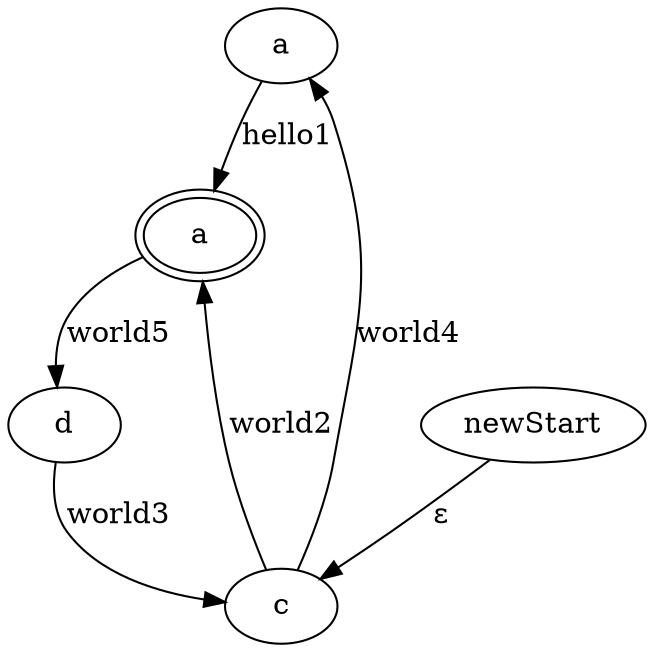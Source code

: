 digraph OUT {
b -> a [label=hello1];
c -> a [label=world2];
a [peripheries=2];
c -> b [label=world4];
b [label=a];
d -> c [label=world3];
a -> d [label=world5];
newStart -> c [label=ε];
}
